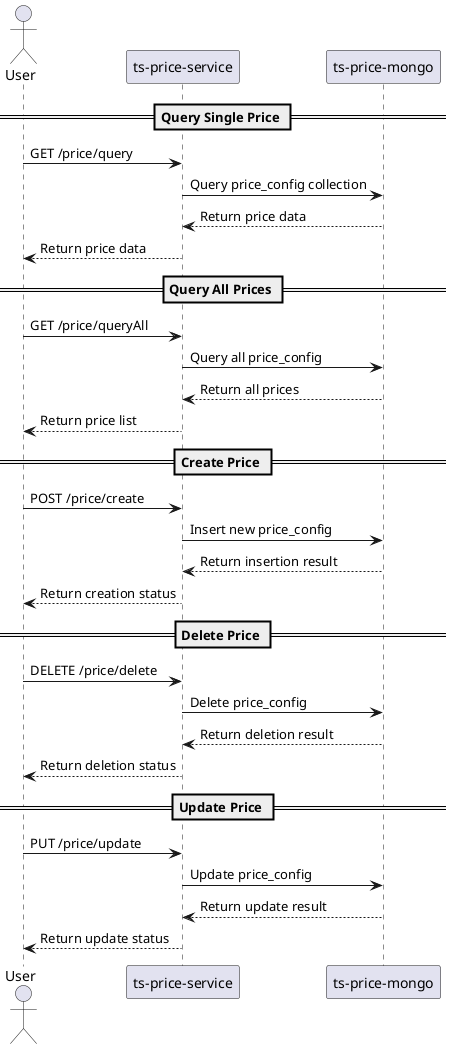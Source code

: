 @startuml
actor User
participant "ts-price-service" as PriceService
participant "ts-price-mongo" as Mongo

== Query Single Price ==
User -> PriceService: GET /price/query
PriceService -> Mongo: Query price_config collection
Mongo --> PriceService: Return price data
PriceService --> User: Return price data

== Query All Prices ==
User -> PriceService: GET /price/queryAll
PriceService -> Mongo: Query all price_config
Mongo --> PriceService: Return all prices
PriceService --> User: Return price list

== Create Price ==
User -> PriceService: POST /price/create
PriceService -> Mongo: Insert new price_config
Mongo --> PriceService: Return insertion result
PriceService --> User: Return creation status

== Delete Price ==
User -> PriceService: DELETE /price/delete
PriceService -> Mongo: Delete price_config
Mongo --> PriceService: Return deletion result
PriceService --> User: Return deletion status

== Update Price ==
User -> PriceService: PUT /price/update
PriceService -> Mongo: Update price_config
Mongo --> PriceService: Return update result
PriceService --> User: Return update status
@enduml